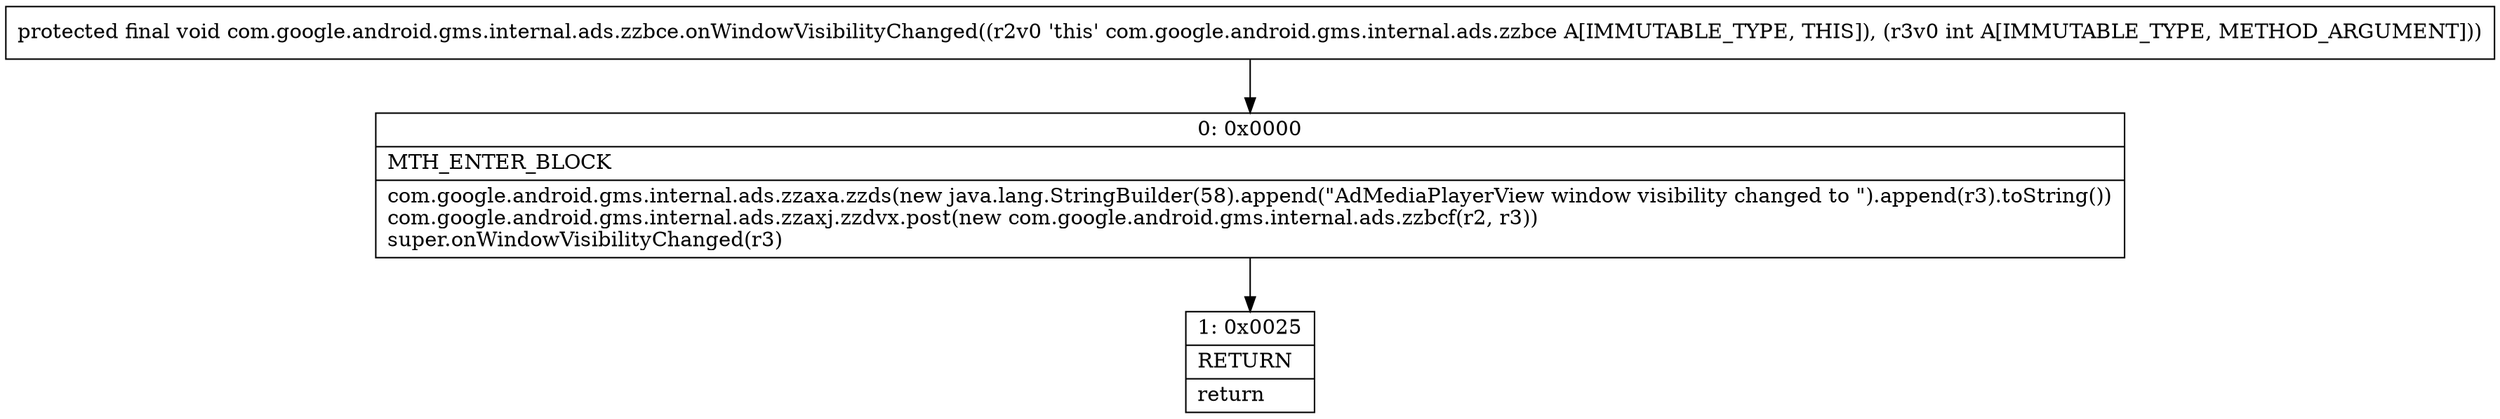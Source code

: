 digraph "CFG forcom.google.android.gms.internal.ads.zzbce.onWindowVisibilityChanged(I)V" {
Node_0 [shape=record,label="{0\:\ 0x0000|MTH_ENTER_BLOCK\l|com.google.android.gms.internal.ads.zzaxa.zzds(new java.lang.StringBuilder(58).append(\"AdMediaPlayerView window visibility changed to \").append(r3).toString())\lcom.google.android.gms.internal.ads.zzaxj.zzdvx.post(new com.google.android.gms.internal.ads.zzbcf(r2, r3))\lsuper.onWindowVisibilityChanged(r3)\l}"];
Node_1 [shape=record,label="{1\:\ 0x0025|RETURN\l|return\l}"];
MethodNode[shape=record,label="{protected final void com.google.android.gms.internal.ads.zzbce.onWindowVisibilityChanged((r2v0 'this' com.google.android.gms.internal.ads.zzbce A[IMMUTABLE_TYPE, THIS]), (r3v0 int A[IMMUTABLE_TYPE, METHOD_ARGUMENT])) }"];
MethodNode -> Node_0;
Node_0 -> Node_1;
}

